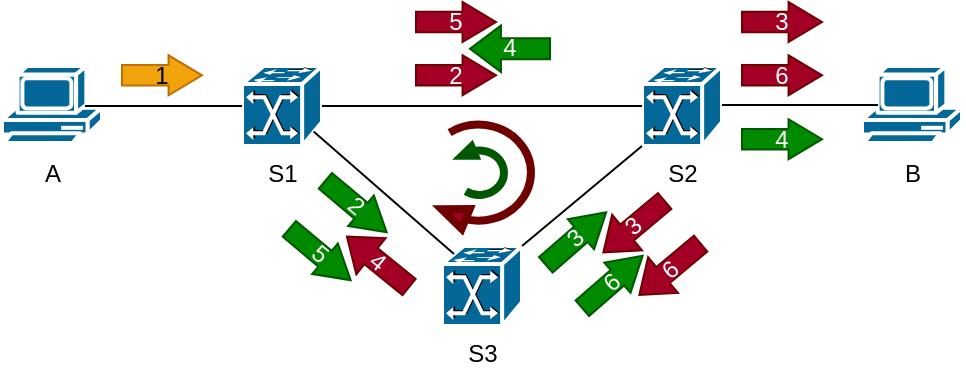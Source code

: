 <mxfile version="26.2.15">
  <diagram name="Seite-1" id="efNwkudL7NHi1EsVw8Rv">
    <mxGraphModel dx="632" dy="442" grid="1" gridSize="10" guides="1" tooltips="1" connect="1" arrows="1" fold="1" page="1" pageScale="1" pageWidth="827" pageHeight="1169" math="0" shadow="0">
      <root>
        <mxCell id="0" />
        <mxCell id="1" parent="0" />
        <mxCell id="7ieUOjTxpt2gDqh3xGr3-6" value="S1" style="shape=mxgraph.cisco.switches.atm_fast_gigabit_etherswitch;sketch=0;html=1;pointerEvents=1;dashed=0;fillColor=#036897;strokeColor=#ffffff;strokeWidth=2;verticalLabelPosition=bottom;verticalAlign=top;align=center;outlineConnect=0;" parent="1" vertex="1">
          <mxGeometry x="280" y="320" width="40" height="40" as="geometry" />
        </mxCell>
        <mxCell id="7ieUOjTxpt2gDqh3xGr3-8" value="S2" style="shape=mxgraph.cisco.switches.atm_fast_gigabit_etherswitch;sketch=0;html=1;pointerEvents=1;dashed=0;fillColor=#036897;strokeColor=#ffffff;strokeWidth=2;verticalLabelPosition=bottom;verticalAlign=top;align=center;outlineConnect=0;" parent="1" vertex="1">
          <mxGeometry x="480" y="320" width="40" height="40" as="geometry" />
        </mxCell>
        <mxCell id="7ieUOjTxpt2gDqh3xGr3-13" value="A" style="shape=mxgraph.cisco.computers_and_peripherals.pc;sketch=0;html=1;pointerEvents=1;dashed=0;fillColor=#036897;strokeColor=#ffffff;strokeWidth=2;verticalLabelPosition=bottom;verticalAlign=top;align=center;outlineConnect=0;" parent="1" vertex="1">
          <mxGeometry x="160" y="320" width="50" height="40" as="geometry" />
        </mxCell>
        <mxCell id="7ieUOjTxpt2gDqh3xGr3-14" value="B" style="shape=mxgraph.cisco.computers_and_peripherals.pc;sketch=0;html=1;pointerEvents=1;dashed=0;fillColor=#036897;strokeColor=#ffffff;strokeWidth=2;verticalLabelPosition=bottom;verticalAlign=top;align=center;outlineConnect=0;" parent="1" vertex="1">
          <mxGeometry x="590" y="320" width="50" height="40" as="geometry" />
        </mxCell>
        <mxCell id="7ieUOjTxpt2gDqh3xGr3-15" value="" style="endArrow=none;html=1;rounded=0;exitX=0.83;exitY=0.5;exitDx=0;exitDy=0;exitPerimeter=0;entryX=0;entryY=0.5;entryDx=0;entryDy=0;entryPerimeter=0;" parent="1" source="7ieUOjTxpt2gDqh3xGr3-13" target="7ieUOjTxpt2gDqh3xGr3-6" edge="1">
          <mxGeometry width="50" height="50" relative="1" as="geometry">
            <mxPoint x="390" y="400" as="sourcePoint" />
            <mxPoint x="440" y="350" as="targetPoint" />
          </mxGeometry>
        </mxCell>
        <mxCell id="7ieUOjTxpt2gDqh3xGr3-16" value="" style="endArrow=none;html=1;rounded=0;exitX=0.83;exitY=0.5;exitDx=0;exitDy=0;exitPerimeter=0;entryX=0;entryY=0.5;entryDx=0;entryDy=0;entryPerimeter=0;" parent="1" edge="1">
          <mxGeometry width="50" height="50" relative="1" as="geometry">
            <mxPoint x="520" y="339.5" as="sourcePoint" />
            <mxPoint x="598" y="339.5" as="targetPoint" />
          </mxGeometry>
        </mxCell>
        <mxCell id="7ieUOjTxpt2gDqh3xGr3-19" value="" style="endArrow=none;html=1;rounded=0;exitX=1;exitY=0.5;exitDx=0;exitDy=0;exitPerimeter=0;entryX=0;entryY=0.5;entryDx=0;entryDy=0;entryPerimeter=0;" parent="1" source="7ieUOjTxpt2gDqh3xGr3-6" target="7ieUOjTxpt2gDqh3xGr3-8" edge="1">
          <mxGeometry width="50" height="50" relative="1" as="geometry">
            <mxPoint x="320" y="340" as="sourcePoint" />
            <mxPoint x="383.5" y="340" as="targetPoint" />
          </mxGeometry>
        </mxCell>
        <mxCell id="Z9pIbHhaso2vByS2m5Lz-1" value="S3" style="shape=mxgraph.cisco.switches.atm_fast_gigabit_etherswitch;sketch=0;html=1;pointerEvents=1;dashed=0;fillColor=#036897;strokeColor=#ffffff;strokeWidth=2;verticalLabelPosition=bottom;verticalAlign=top;align=center;outlineConnect=0;" vertex="1" parent="1">
          <mxGeometry x="380" y="410" width="40" height="40" as="geometry" />
        </mxCell>
        <mxCell id="Z9pIbHhaso2vByS2m5Lz-2" value="" style="endArrow=none;html=1;rounded=0;entryX=0;entryY=1;entryDx=0;entryDy=0;entryPerimeter=0;exitX=1;exitY=0;exitDx=0;exitDy=0;exitPerimeter=0;" edge="1" parent="1" source="Z9pIbHhaso2vByS2m5Lz-1" target="7ieUOjTxpt2gDqh3xGr3-8">
          <mxGeometry width="50" height="50" relative="1" as="geometry">
            <mxPoint x="390" y="400" as="sourcePoint" />
            <mxPoint x="440" y="350" as="targetPoint" />
          </mxGeometry>
        </mxCell>
        <mxCell id="Z9pIbHhaso2vByS2m5Lz-3" value="" style="endArrow=none;html=1;rounded=0;entryX=0.895;entryY=0.82;entryDx=0;entryDy=0;entryPerimeter=0;exitX=0.15;exitY=0.1;exitDx=0;exitDy=0;exitPerimeter=0;" edge="1" parent="1" source="Z9pIbHhaso2vByS2m5Lz-1" target="7ieUOjTxpt2gDqh3xGr3-6">
          <mxGeometry width="50" height="50" relative="1" as="geometry">
            <mxPoint x="350" y="400" as="sourcePoint" />
            <mxPoint x="440" y="350" as="targetPoint" />
          </mxGeometry>
        </mxCell>
        <mxCell id="Z9pIbHhaso2vByS2m5Lz-25" value="1" style="shape=singleArrow;whiteSpace=wrap;html=1;arrowWidth=0.515;arrowSize=0.418;fillColor=#f0a30a;fontColor=#000000;strokeColor=#BD7000;shadow=0;" vertex="1" parent="1">
          <mxGeometry x="220" y="314.64" width="40" height="20" as="geometry" />
        </mxCell>
        <mxCell id="Z9pIbHhaso2vByS2m5Lz-28" value="2" style="shape=singleArrow;whiteSpace=wrap;html=1;arrowWidth=0.515;arrowSize=0.418;fillColor=#a20025;fontColor=#ffffff;strokeColor=#6F0000;shadow=0;" vertex="1" parent="1">
          <mxGeometry x="367" y="314.64" width="40" height="20" as="geometry" />
        </mxCell>
        <mxCell id="Z9pIbHhaso2vByS2m5Lz-29" value="2" style="shape=singleArrow;whiteSpace=wrap;html=1;arrowWidth=0.515;arrowSize=0.418;fillColor=#008a00;fontColor=#ffffff;strokeColor=#005700;shadow=0;rotation=40;" vertex="1" parent="1">
          <mxGeometry x="317" y="380.28" width="40" height="20" as="geometry" />
        </mxCell>
        <mxCell id="Z9pIbHhaso2vByS2m5Lz-30" value="3" style="shape=singleArrow;whiteSpace=wrap;html=1;arrowWidth=0.515;arrowSize=0.418;fillColor=#008a00;fontColor=#ffffff;strokeColor=#005700;shadow=0;rotation=-41;" vertex="1" parent="1">
          <mxGeometry x="427" y="396.28" width="40" height="20" as="geometry" />
        </mxCell>
        <mxCell id="Z9pIbHhaso2vByS2m5Lz-31" value="4" style="shape=singleArrow;whiteSpace=wrap;html=1;arrowWidth=0.515;arrowSize=0.418;fillColor=#008a00;fontColor=#ffffff;strokeColor=#005700;shadow=0;" vertex="1" parent="1">
          <mxGeometry x="530" y="346.62" width="40" height="20" as="geometry" />
        </mxCell>
        <mxCell id="Z9pIbHhaso2vByS2m5Lz-32" value="3" style="shape=singleArrow;whiteSpace=wrap;html=1;arrowWidth=0.515;arrowSize=0.418;fillColor=#a20025;fontColor=#ffffff;strokeColor=#6F0000;shadow=0;" vertex="1" parent="1">
          <mxGeometry x="530" y="288" width="40" height="20" as="geometry" />
        </mxCell>
        <mxCell id="Z9pIbHhaso2vByS2m5Lz-39" value="4" style="shape=singleArrow;direction=west;whiteSpace=wrap;html=1;arrowWidth=0.447;arrowSize=0.387;fillColor=#008a00;fontColor=#ffffff;strokeColor=#005700;" vertex="1" parent="1">
          <mxGeometry x="394" y="299.72" width="40" height="23.28" as="geometry" />
        </mxCell>
        <mxCell id="Z9pIbHhaso2vByS2m5Lz-40" value="3" style="shape=singleArrow;direction=west;whiteSpace=wrap;html=1;arrowWidth=0.447;arrowSize=0.387;fillColor=#a20025;fontColor=#ffffff;strokeColor=#6F0000;rotation=-40;" vertex="1" parent="1">
          <mxGeometry x="456" y="388.72" width="40" height="23.28" as="geometry" />
        </mxCell>
        <mxCell id="Z9pIbHhaso2vByS2m5Lz-41" value="4" style="shape=singleArrow;direction=west;whiteSpace=wrap;html=1;arrowWidth=0.447;arrowSize=0.387;fillColor=#a20025;fontColor=#ffffff;strokeColor=#6F0000;rotation=39;" vertex="1" parent="1">
          <mxGeometry x="328" y="406.28" width="40" height="23.28" as="geometry" />
        </mxCell>
        <mxCell id="Z9pIbHhaso2vByS2m5Lz-42" value="5" style="shape=singleArrow;whiteSpace=wrap;html=1;arrowWidth=0.515;arrowSize=0.418;fillColor=#a20025;fontColor=#ffffff;strokeColor=#6F0000;shadow=0;" vertex="1" parent="1">
          <mxGeometry x="367" y="288" width="40" height="20" as="geometry" />
        </mxCell>
        <mxCell id="Z9pIbHhaso2vByS2m5Lz-43" value="" style="verticalLabelPosition=bottom;shadow=0;dashed=0;align=center;html=1;verticalAlign=top;shape=mxgraph.electrical.rot_mech.verticalLabelPosition=bottom;shadow=0;dashed=0;align=center;fillColor=#a20025;html=1;verticalAlign=top;strokeWidth=4;shape=mxgraph.electrical.rot_mech.rotation;rotation=-90;fontColor=#ffffff;strokeColor=#6F0000;flipH=1;" vertex="1" parent="1">
          <mxGeometry x="375.85" y="350.62" width="54.77" height="46.79" as="geometry" />
        </mxCell>
        <mxCell id="Z9pIbHhaso2vByS2m5Lz-44" value="" style="verticalLabelPosition=bottom;shadow=0;dashed=0;align=center;html=1;verticalAlign=top;shape=mxgraph.electrical.rot_mech.verticalLabelPosition=bottom;shadow=0;dashed=0;align=center;fillColor=#008a00;html=1;verticalAlign=top;strokeWidth=4;shape=mxgraph.electrical.rot_mech.rotation;rotation=-90;fontColor=#ffffff;strokeColor=#005700;" vertex="1" parent="1">
          <mxGeometry x="388.33" y="362.01" width="25.34" height="22.01" as="geometry" />
        </mxCell>
        <mxCell id="Z9pIbHhaso2vByS2m5Lz-45" value="6" style="shape=singleArrow;whiteSpace=wrap;html=1;arrowWidth=0.515;arrowSize=0.418;fillColor=#a20025;fontColor=#ffffff;strokeColor=#6F0000;shadow=0;" vertex="1" parent="1">
          <mxGeometry x="530" y="314.64" width="40" height="20" as="geometry" />
        </mxCell>
        <mxCell id="Z9pIbHhaso2vByS2m5Lz-46" value="6" style="shape=singleArrow;direction=west;whiteSpace=wrap;html=1;arrowWidth=0.447;arrowSize=0.387;fillColor=#a20025;fontColor=#ffffff;strokeColor=#6F0000;rotation=-40;" vertex="1" parent="1">
          <mxGeometry x="474" y="410" width="40" height="23.28" as="geometry" />
        </mxCell>
        <mxCell id="Z9pIbHhaso2vByS2m5Lz-47" value="5" style="shape=singleArrow;whiteSpace=wrap;html=1;arrowWidth=0.515;arrowSize=0.418;fillColor=#008a00;fontColor=#ffffff;strokeColor=#005700;shadow=0;rotation=40;" vertex="1" parent="1">
          <mxGeometry x="299" y="404.28" width="40" height="20" as="geometry" />
        </mxCell>
        <mxCell id="Z9pIbHhaso2vByS2m5Lz-48" value="6" style="shape=singleArrow;whiteSpace=wrap;html=1;arrowWidth=0.515;arrowSize=0.418;fillColor=#008a00;fontColor=#ffffff;strokeColor=#005700;shadow=0;rotation=-41;" vertex="1" parent="1">
          <mxGeometry x="445.23" y="418" width="40" height="20" as="geometry" />
        </mxCell>
      </root>
    </mxGraphModel>
  </diagram>
</mxfile>
